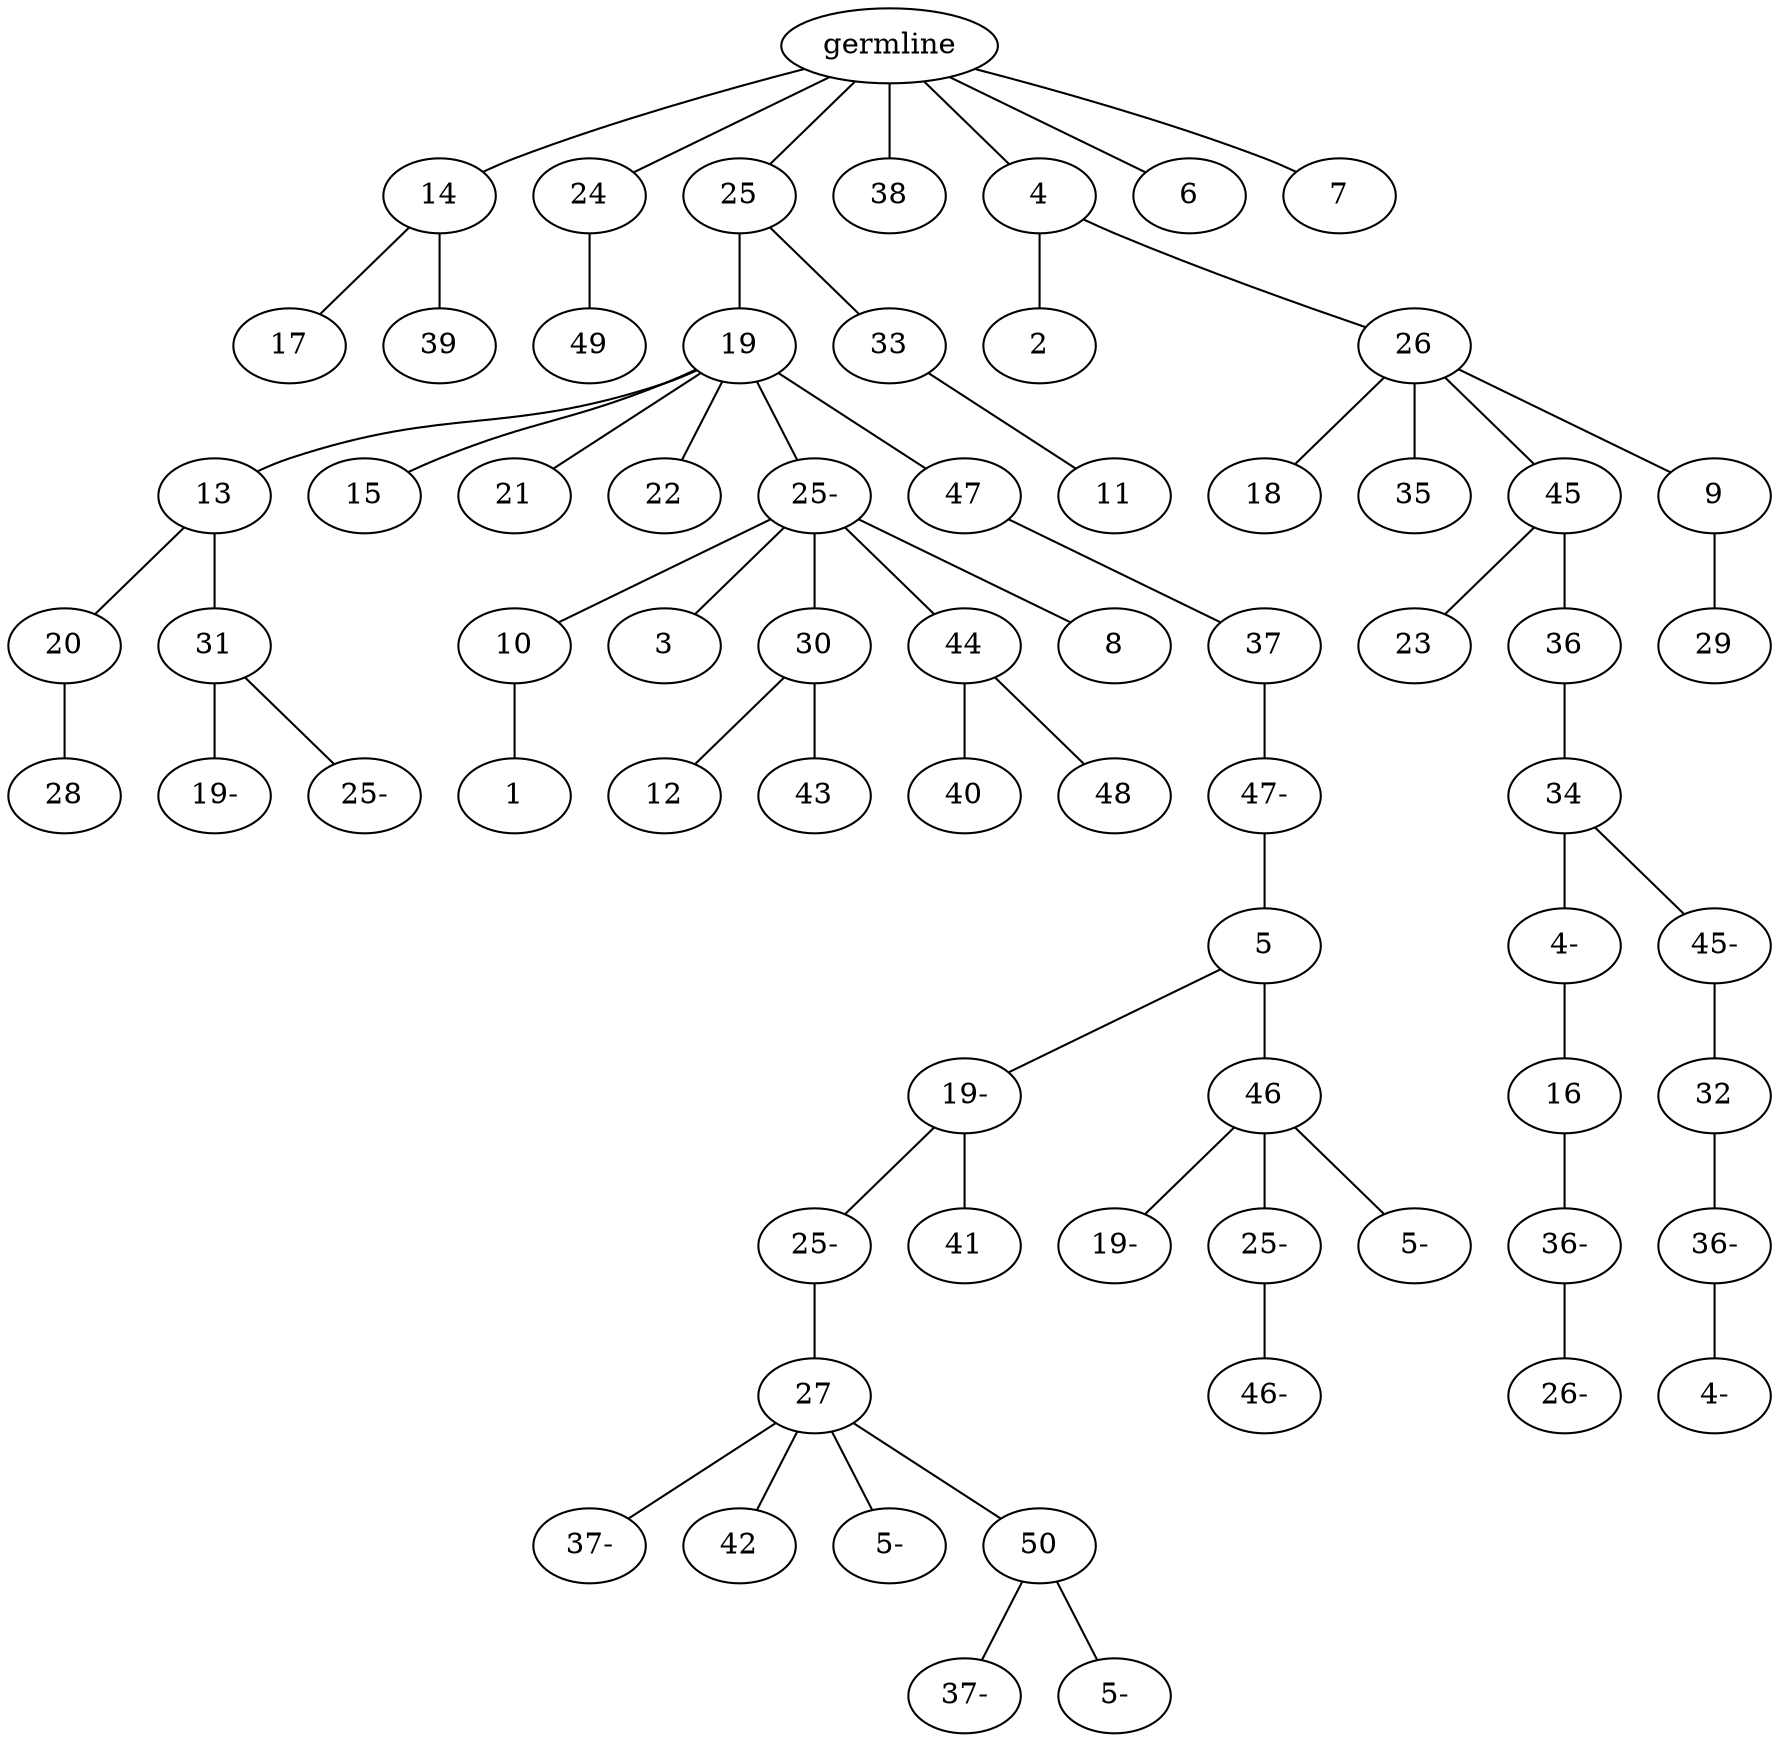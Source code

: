 graph tree {
    "140057207438688" [label="germline"];
    "140057207841600" [label="14"];
    "140057207854752" [label="17"];
    "140057207855424" [label="39"];
    "140057207842512" [label="24"];
    "140057207853120" [label="49"];
    "140057207842752" [label="25"];
    "140057207853456" [label="19"];
    "140057207520848" [label="13"];
    "140057207518784" [label="20"];
    "140057207519312" [label="28"];
    "140057207517248" [label="31"];
    "140057207518736" [label="19-"];
    "140057208413104" [label="25-"];
    "140057207518544" [label="15"];
    "140057207520224" [label="21"];
    "140057207518976" [label="22"];
    "140057207520032" [label="25-"];
    "140057207519600" [label="10"];
    "140057207520368" [label="1"];
    "140057207519648" [label="3"];
    "140057207520656" [label="30"];
    "140057207519264" [label="12"];
    "140057207520800" [label="43"];
    "140057207518256" [label="44"];
    "140057207518592" [label="40"];
    "140057207520272" [label="48"];
    "140057207518640" [label="8"];
    "140057207517968" [label="47"];
    "140057207517632" [label="37"];
    "140057207876288" [label="47-"];
    "140057207874512" [label="5"];
    "140057207877344" [label="19-"];
    "140057207874464" [label="25-"];
    "140057207405200" [label="27"];
    "140057207402944" [label="37-"];
    "140057207405440" [label="42"];
    "140057207403520" [label="5-"];
    "140057207405776" [label="50"];
    "140057207405392" [label="37-"];
    "140057207405104" [label="5-"];
    "140057207874992" [label="41"];
    "140057207873648" [label="46"];
    "140057207874176" [label="19-"];
    "140057207404000" [label="25-"];
    "140057207403664" [label="46-"];
    "140057207537568" [label="5-"];
    "140057207854944" [label="33"];
    "140057207519504" [label="11"];
    "140057206888480" [label="38"];
    "140057207856720" [label="4"];
    "140057207517344" [label="2"];
    "140057207521232" [label="26"];
    "140057207876096" [label="18"];
    "140057207874944" [label="35"];
    "140057207873744" [label="45"];
    "140057207404720" [label="23"];
    "140057207406496" [label="36"];
    "140057208023312" [label="34"];
    "140057207053328" [label="4-"];
    "140057207053472" [label="16"];
    "140057207052176" [label="36-"];
    "140057207051696" [label="26-"];
    "140057207053568" [label="45-"];
    "140057207051360" [label="32"];
    "140057207052224" [label="36-"];
    "140057207483840" [label="4-"];
    "140057207876912" [label="9"];
    "140057208023648" [label="29"];
    "140057207855328" [label="6"];
    "140057207517728" [label="7"];
    "140057207438688" -- "140057207841600";
    "140057207438688" -- "140057207842512";
    "140057207438688" -- "140057207842752";
    "140057207438688" -- "140057206888480";
    "140057207438688" -- "140057207856720";
    "140057207438688" -- "140057207855328";
    "140057207438688" -- "140057207517728";
    "140057207841600" -- "140057207854752";
    "140057207841600" -- "140057207855424";
    "140057207842512" -- "140057207853120";
    "140057207842752" -- "140057207853456";
    "140057207842752" -- "140057207854944";
    "140057207853456" -- "140057207520848";
    "140057207853456" -- "140057207518544";
    "140057207853456" -- "140057207520224";
    "140057207853456" -- "140057207518976";
    "140057207853456" -- "140057207520032";
    "140057207853456" -- "140057207517968";
    "140057207520848" -- "140057207518784";
    "140057207520848" -- "140057207517248";
    "140057207518784" -- "140057207519312";
    "140057207517248" -- "140057207518736";
    "140057207517248" -- "140057208413104";
    "140057207520032" -- "140057207519600";
    "140057207520032" -- "140057207519648";
    "140057207520032" -- "140057207520656";
    "140057207520032" -- "140057207518256";
    "140057207520032" -- "140057207518640";
    "140057207519600" -- "140057207520368";
    "140057207520656" -- "140057207519264";
    "140057207520656" -- "140057207520800";
    "140057207518256" -- "140057207518592";
    "140057207518256" -- "140057207520272";
    "140057207517968" -- "140057207517632";
    "140057207517632" -- "140057207876288";
    "140057207876288" -- "140057207874512";
    "140057207874512" -- "140057207877344";
    "140057207874512" -- "140057207873648";
    "140057207877344" -- "140057207874464";
    "140057207877344" -- "140057207874992";
    "140057207874464" -- "140057207405200";
    "140057207405200" -- "140057207402944";
    "140057207405200" -- "140057207405440";
    "140057207405200" -- "140057207403520";
    "140057207405200" -- "140057207405776";
    "140057207405776" -- "140057207405392";
    "140057207405776" -- "140057207405104";
    "140057207873648" -- "140057207874176";
    "140057207873648" -- "140057207404000";
    "140057207873648" -- "140057207537568";
    "140057207404000" -- "140057207403664";
    "140057207854944" -- "140057207519504";
    "140057207856720" -- "140057207517344";
    "140057207856720" -- "140057207521232";
    "140057207521232" -- "140057207876096";
    "140057207521232" -- "140057207874944";
    "140057207521232" -- "140057207873744";
    "140057207521232" -- "140057207876912";
    "140057207873744" -- "140057207404720";
    "140057207873744" -- "140057207406496";
    "140057207406496" -- "140057208023312";
    "140057208023312" -- "140057207053328";
    "140057208023312" -- "140057207053568";
    "140057207053328" -- "140057207053472";
    "140057207053472" -- "140057207052176";
    "140057207052176" -- "140057207051696";
    "140057207053568" -- "140057207051360";
    "140057207051360" -- "140057207052224";
    "140057207052224" -- "140057207483840";
    "140057207876912" -- "140057208023648";
}
